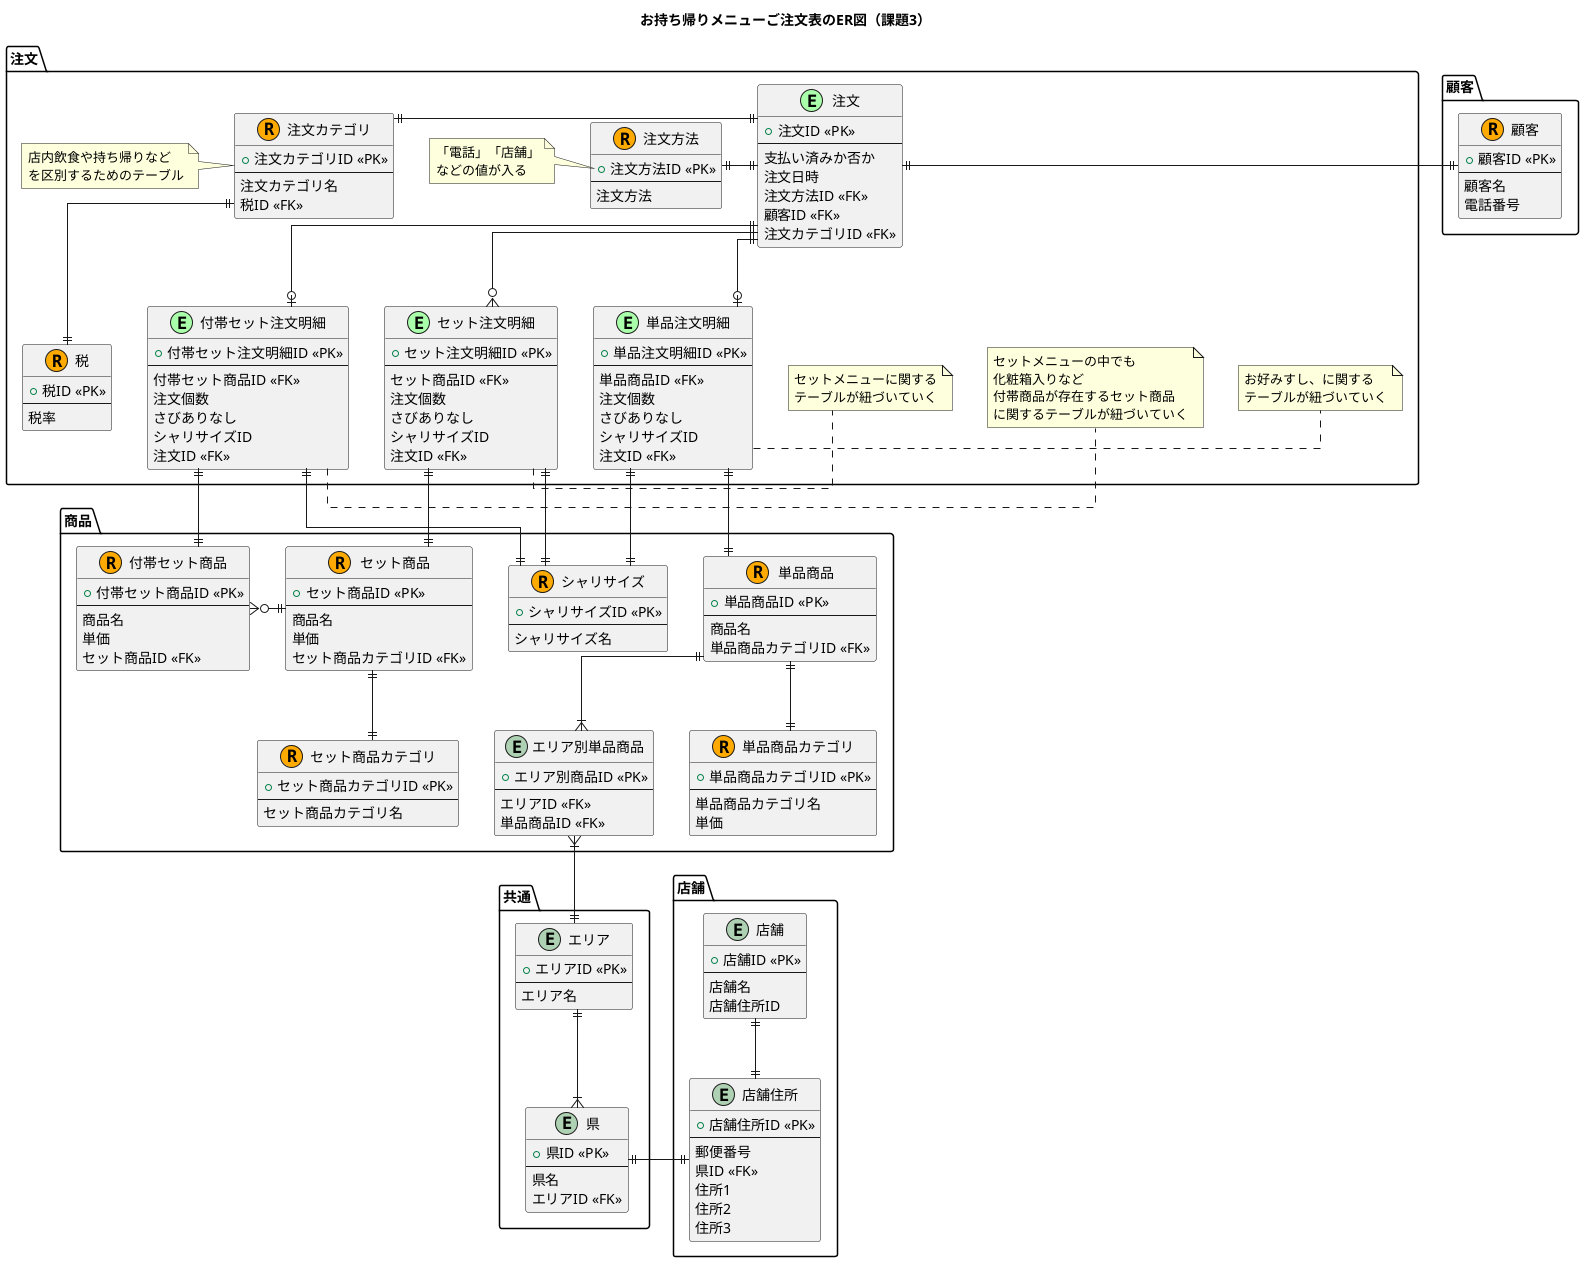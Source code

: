 @startuml

title "お持ち帰りメニューご注文表のER図（課題3）"

skinparam Linetype ortho

/' 
  イベント系テーブル：E
  リソース系テーブル：R
'/

!define EVENT_MARK_COLOR AAFFAA
!define RESOURCE_MARK_COLOR FFAA00

package "注文" as orderpkg {
  entity "注文" as order <<E, EVENT_MARK_COLOR>> {
    + 注文ID <<PK>>
    ---
    支払い済みか否か
    注文日時
    注文方法ID <<FK>>
    顧客ID <<FK>>
    注文カテゴリID <<FK>>
  }

  entity "セット注文明細" as set_order_detail <<E, EVENT_MARK_COLOR>> {
    + セット注文明細ID <<PK>>
    ---
    セット商品ID <<FK>>
    注文個数
    さびありなし
    シャリサイズID
    注文ID <<FK>>
  }

  note right of set_order_detail
    セットメニューに関する
    テーブルが紐づいていく
  end note

  entity "付帯セット注文明細" as set_accessorial_order_detail <<E, EVENT_MARK_COLOR>> {
    + 付帯セット注文明細ID <<PK>>
    ---
    付帯セット商品ID <<FK>>
    注文個数
    さびありなし
    シャリサイズID
    注文ID <<FK>>
  }

  note right of set_accessorial_order_detail
    セットメニューの中でも
    化粧箱入りなど
    付帯商品が存在するセット商品
    に関するテーブルが紐づいていく
  end note

  entity "単品注文明細" as order_detail <<E, EVENT_MARK_COLOR>> {
    + 単品注文明細ID <<PK>>
    ---
    単品商品ID <<FK>>
    注文個数
    さびありなし
    シャリサイズID
    注文ID <<FK>>
  }

  note right of order_detail
    お好みすし、に関する
    テーブルが紐づいていく
  end note

  entity "注文方法" as order_method <<R, RESOURCE_MARK_COLOR>> {
    + 注文方法ID <<PK>>
    ---
    注文方法
  }

  note left of order_method::注文方法
    「電話」「店舗」
    などの値が入る
  end note

  entity "注文カテゴリ" as order_category <<R, RESOURCE_MARK_COLOR>> {
    + 注文カテゴリID <<PK>>
    ---
    注文カテゴリ名
    税ID <<FK>>
  }

  note left of order_category
    店内飲食や持ち帰りなど
    を区別するためのテーブル
  end note

  entity "税" as tax <<R, RESOURCE_MARK_COLOR>> {
    + 税ID <<PK>>
    ---
    税率
  }
}

package "商品" as productpkg {
  entity "単品商品" as product <<R, RESOURCE_MARK_COLOR>> {
    + 単品商品ID <<PK>>
    ---
    商品名
    単品商品カテゴリID <<FK>>
  }

  entity "セット商品" as set_product <<R, RESOURCE_MARK_COLOR>> {
    + セット商品ID <<PK>>
    ---
    商品名
    単価
    セット商品カテゴリID <<FK>>
  }

  entity "付帯セット商品" as accessorial_set_product <<R, RESOURCE_MARK_COLOR>> {
    + 付帯セット商品ID <<PK>>
    ---
    商品名
    単価
    セット商品ID <<FK>>
  }

  entity "セット商品カテゴリ" as set_product_class <<R, RESOURCE_MARK_COLOR>> {
    + セット商品カテゴリID <<PK>>
    ---
    セット商品カテゴリ名
  }

  entity "単品商品カテゴリ" as product_class <<R, RESOURCE_MARK_COLOR>> {
    + 単品商品カテゴリID <<PK>>
    ---
    単品商品カテゴリ名
    単価
  }

  entity "シャリサイズ" as sharisize <<R, RESOURCE_MARK_COLOR>> {
    + シャリサイズID <<PK>>
    ---
    シャリサイズ名
  }

  entity "エリア別単品商品" as area_product {
    + エリア別商品ID <<PK>>
    ---
    エリアID <<FK>>
    単品商品ID <<FK>>
  }
}

package "顧客" as customerpkg {
  entity "顧客" as customer <<R, RESOURCE_MARK_COLOR>> {
    + 顧客ID <<PK>>
    ---
    顧客名
    電話番号
  }
}

package "店舗" as shoppkg {
  entity "店舗" as shop {
    + 店舗ID <<PK>>
    ---
    店舗名
    店舗住所ID
  }

  entity "店舗住所" as shop_address {
    + 店舗住所ID <<PK>>
    ---
    郵便番号
    県ID <<FK>>
    住所1
    住所2
    住所3
  }
}

package "共通" as commonpdk {
  entity "県" as prefecture {
    + 県ID <<PK>>
    ---
    県名
    エリアID <<FK>>
  }

  entity "エリア" as area {
    + エリアID <<PK>>
    ---
    エリア名
  }
}

order ||-l-|| order_method
order ||-d-o| order_detail
order ||-d-o{ set_order_detail
order ||-d-o| set_accessorial_order_detail
order ||-l-|| order_category
set_order_detail ||-d-|| set_product
set_order_detail ||--|| sharisize
order_detail ||--|| product
order_detail ||--|| sharisize
set_accessorial_order_detail ||--|| accessorial_set_product
set_accessorial_order_detail ||--|| sharisize
set_product ||-d-|| set_product_class
set_product ||-r-o{ accessorial_set_product
product ||--|| product_class
order ||-l-|| customer
order_category ||--|| tax
shop ||--|| shop_address
shop_address ||-r-|| prefecture
area ||--|{ prefecture
product ||--|{ area_product
area_product }|--|| area

@enduml